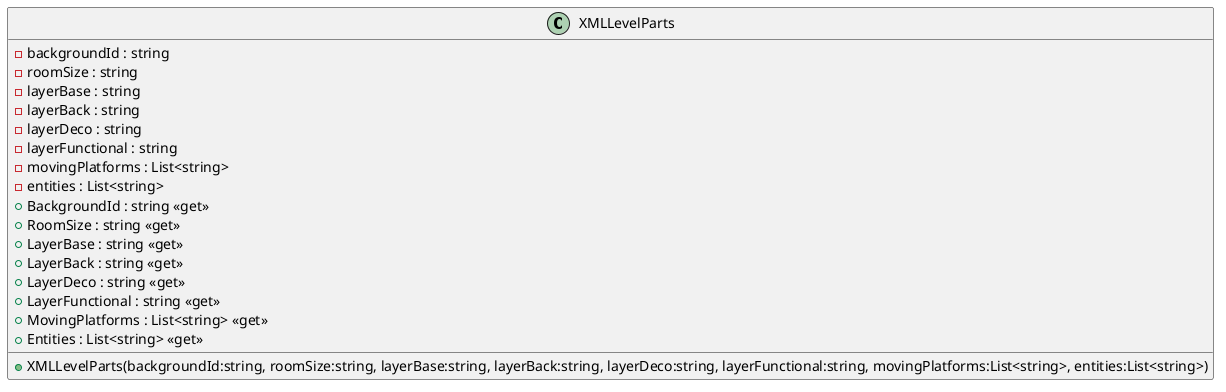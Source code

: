 @startuml
class XMLLevelParts {
    - backgroundId : string
    - roomSize : string
    - layerBase : string
    - layerBack : string
    - layerDeco : string
    - layerFunctional : string
    - movingPlatforms : List<string>
    - entities : List<string>
    + XMLLevelParts(backgroundId:string, roomSize:string, layerBase:string, layerBack:string, layerDeco:string, layerFunctional:string, movingPlatforms:List<string>, entities:List<string>)
    + BackgroundId : string <<get>>
    + RoomSize : string <<get>>
    + LayerBase : string <<get>>
    + LayerBack : string <<get>>
    + LayerDeco : string <<get>>
    + LayerFunctional : string <<get>>
    + MovingPlatforms : List<string> <<get>>
    + Entities : List<string> <<get>>
}
@enduml
